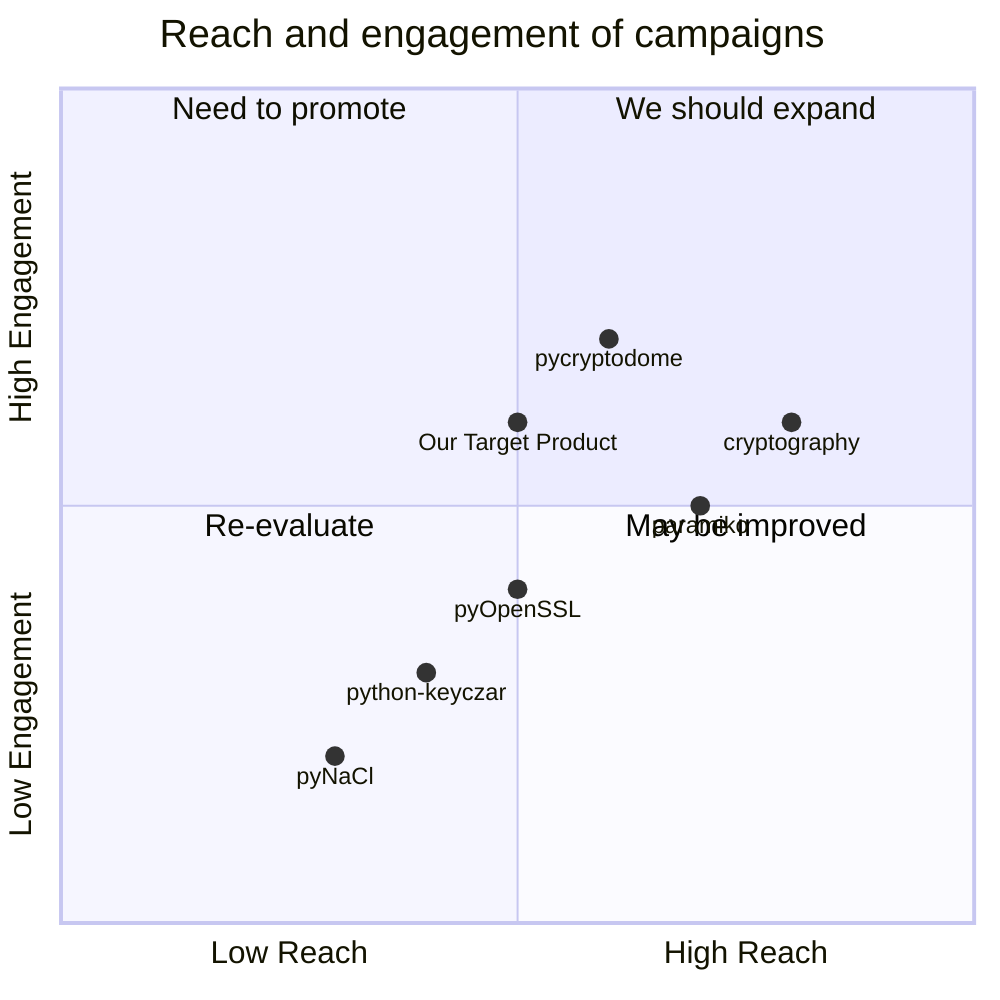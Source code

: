 quadrantChart
    title Reach and engagement of campaigns
    x-axis Low Reach --> High Reach
    y-axis Low Engagement --> High Engagement
    quadrant-1 We should expand
    quadrant-2 Need to promote
    quadrant-3 Re-evaluate
    quadrant-4 May be improved
    "pycryptodome": [0.6, 0.7]
    "cryptography": [0.8, 0.6]
    "paramiko": [0.7, 0.5]
    "pyOpenSSL": [0.5, 0.4]
    "python-keyczar": [0.4, 0.3]
    "pyNaCl": [0.3, 0.2]
    "Our Target Product": [0.5, 0.6]